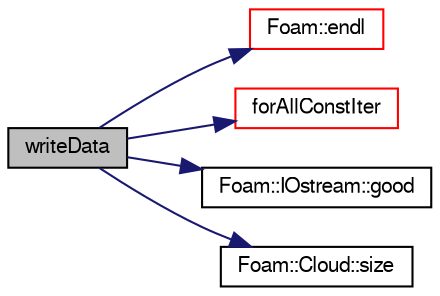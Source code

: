 digraph "writeData"
{
  bgcolor="transparent";
  edge [fontname="FreeSans",fontsize="10",labelfontname="FreeSans",labelfontsize="10"];
  node [fontname="FreeSans",fontsize="10",shape=record];
  rankdir="LR";
  Node756 [label="writeData",height=0.2,width=0.4,color="black", fillcolor="grey75", style="filled", fontcolor="black"];
  Node756 -> Node757 [color="midnightblue",fontsize="10",style="solid",fontname="FreeSans"];
  Node757 [label="Foam::endl",height=0.2,width=0.4,color="red",URL="$a21124.html#a2db8fe02a0d3909e9351bb4275b23ce4",tooltip="Add newline and flush stream. "];
  Node756 -> Node759 [color="midnightblue",fontsize="10",style="solid",fontname="FreeSans"];
  Node759 [label="forAllConstIter",height=0.2,width=0.4,color="red",URL="$a38141.html#ae21e2836509b0fa7f7cedf6493b11b09"];
  Node756 -> Node801 [color="midnightblue",fontsize="10",style="solid",fontname="FreeSans"];
  Node801 [label="Foam::IOstream::good",height=0.2,width=0.4,color="black",URL="$a26226.html#abdcc7f96f487faadc7769afcf58fe992",tooltip="Return true if next operation might succeed. "];
  Node756 -> Node1059 [color="midnightblue",fontsize="10",style="solid",fontname="FreeSans"];
  Node1059 [label="Foam::Cloud::size",height=0.2,width=0.4,color="black",URL="$a23562.html#a9facbf0a118d395c89884e45a5ca4e4b"];
}
